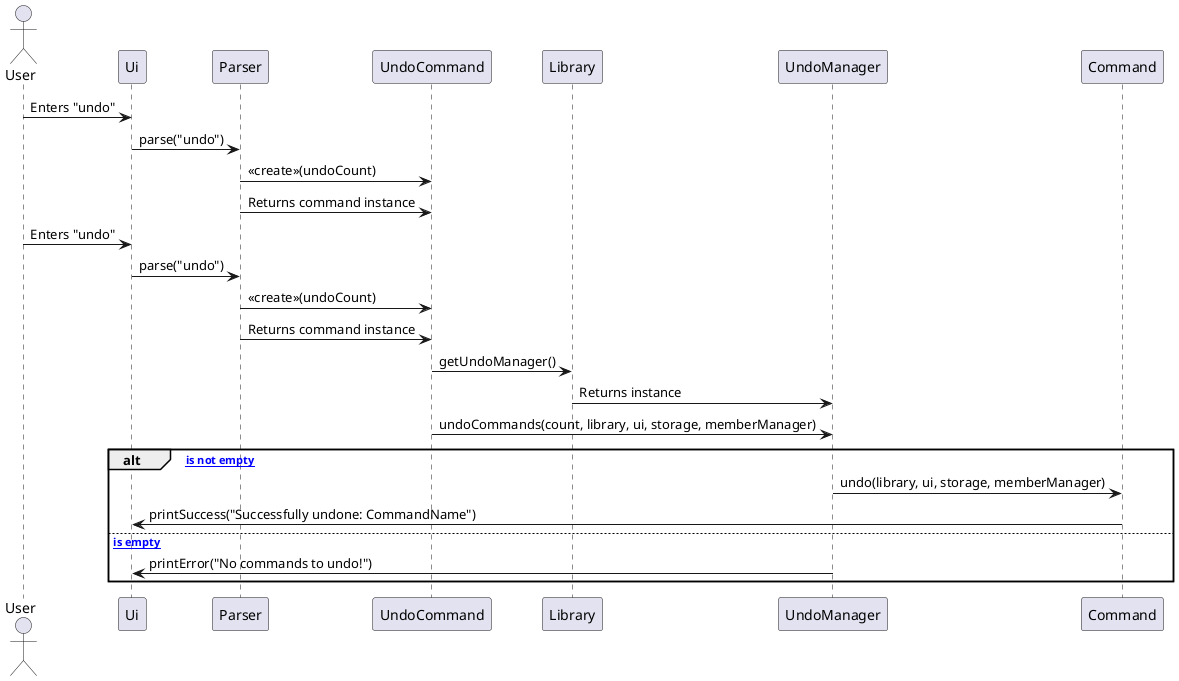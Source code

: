 @startuml

hide circle
skinparam classAttributeIconSize 0

actor User

participant Ui
participant Parser
participant UndoCommand
participant Library
participant UndoManager
participant Command

User -> Ui : Enters "undo"
Ui -> Parser : parse("undo")
Parser -> UndoCommand : «create»(undoCount)
Parser -> UndoCommand : Returns command instance

User -> Ui : Enters "undo"
Ui -> Parser : parse("undo")
Parser -> UndoCommand : «create»(undoCount)
Parser -> UndoCommand : Returns command instance

UndoCommand -> Library : getUndoManager()
Library -> UndoManager : Returns instance

UndoCommand -> UndoManager : undoCommands(count, library, ui, storage, memberManager)

alt [commandHistory is not empty]
    UndoManager -> Command : undo(library, ui, storage, memberManager)
    Command -> Ui : printSuccess("Successfully undone: CommandName")
else [commandHistory is empty]
    UndoManager -> Ui : printError("No commands to undo!")
end

@enduml
